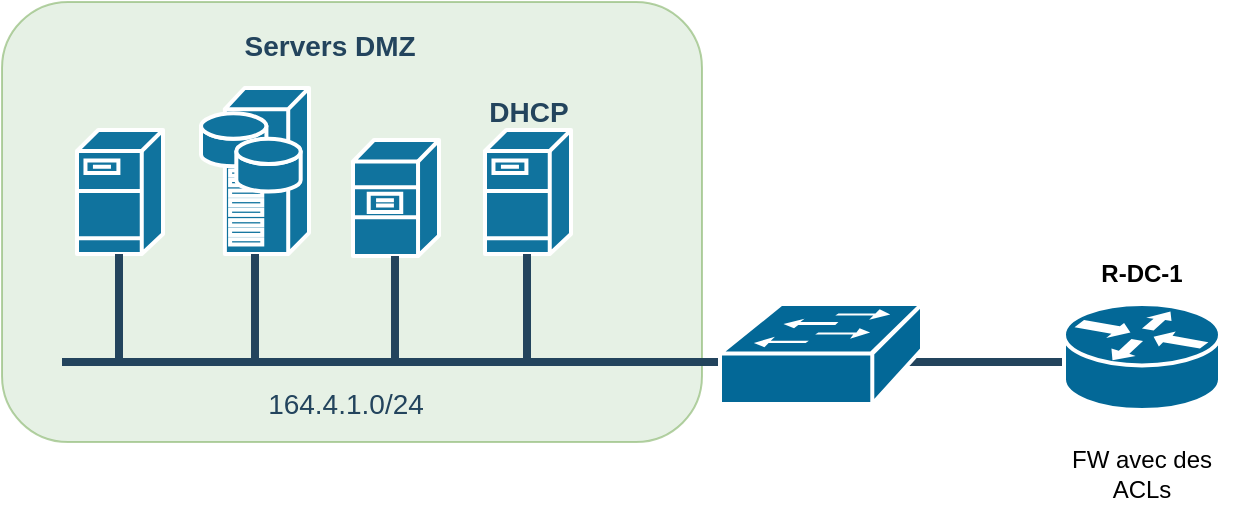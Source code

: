 <mxfile version="12.2.7" type="github" pages="1">
  <diagram id="FUK5VRdXRRXg4a2FzhbF" name="Page-1">
    <mxGraphModel dx="932" dy="593" grid="1" gridSize="10" guides="1" tooltips="1" connect="1" arrows="1" fold="1" page="1" pageScale="1" pageWidth="1169" pageHeight="827" math="0" shadow="0">
      <root>
        <mxCell id="0"/>
        <mxCell id="1" parent="0"/>
        <mxCell id="eDpG2MKJNi3HJfzrJsTe-13" value="" style="rounded=1;whiteSpace=wrap;html=1;strokeColor=#82b366;fillColor=#d5e8d4;fontSize=24;align=center;opacity=60;" vertex="1" parent="1">
          <mxGeometry x="31" y="240" width="350" height="220" as="geometry"/>
        </mxCell>
        <mxCell id="eDpG2MKJNi3HJfzrJsTe-20" value="" style="line;html=1;strokeColor=#23445D;" vertex="1" parent="1">
          <mxGeometry x="61" y="415" width="530" height="10" as="geometry"/>
        </mxCell>
        <mxCell id="eDpG2MKJNi3HJfzrJsTe-3" value="FW avec des ACLs" style="text;html=1;strokeColor=none;fillColor=none;align=center;verticalAlign=middle;whiteSpace=wrap;rounded=0;" vertex="1" parent="1">
          <mxGeometry x="556" y="466" width="90" height="20" as="geometry"/>
        </mxCell>
        <mxCell id="eDpG2MKJNi3HJfzrJsTe-4" value="R-DC-1" style="text;html=1;strokeColor=none;fillColor=none;align=center;verticalAlign=middle;whiteSpace=wrap;rounded=0;fontSize=12;fontStyle=1" vertex="1" parent="1">
          <mxGeometry x="576" y="366" width="50" height="20" as="geometry"/>
        </mxCell>
        <mxCell id="eDpG2MKJNi3HJfzrJsTe-5" value="" style="shape=mxgraph.cisco.switches.workgroup_switch;html=1;pointerEvents=1;dashed=0;fillColor=#036897;strokeColor=#ffffff;strokeWidth=2;verticalLabelPosition=bottom;verticalAlign=top;align=center;outlineConnect=0;" vertex="1" parent="1">
          <mxGeometry x="390" y="391" width="101" height="50" as="geometry"/>
        </mxCell>
        <mxCell id="eDpG2MKJNi3HJfzrJsTe-6" value="" style="shape=mxgraph.cisco.routers.router;html=1;pointerEvents=1;dashed=0;fillColor=#036897;strokeColor=#ffffff;strokeWidth=2;verticalLabelPosition=bottom;verticalAlign=top;align=center;outlineConnect=0;" vertex="1" parent="1">
          <mxGeometry x="562" y="391" width="78" height="53" as="geometry"/>
        </mxCell>
        <mxCell id="eDpG2MKJNi3HJfzrJsTe-14" value="" style="shape=mxgraph.cisco.servers.fileserver;html=1;dashed=0;fillColor=#10739E;strokeColor=#ffffff;strokeWidth=2;verticalLabelPosition=bottom;verticalAlign=top;fontFamily=Helvetica;fontSize=36;fontColor=#FFB366" vertex="1" parent="1">
          <mxGeometry x="68.5" y="304" width="43" height="62" as="geometry"/>
        </mxCell>
        <mxCell id="eDpG2MKJNi3HJfzrJsTe-15" value="" style="shape=mxgraph.cisco.servers.fileserver;html=1;dashed=0;fillColor=#10739E;strokeColor=#ffffff;strokeWidth=2;verticalLabelPosition=bottom;verticalAlign=top;fontFamily=Helvetica;fontSize=36;fontColor=#FFB366" vertex="1" parent="1">
          <mxGeometry x="272.5" y="304" width="43" height="62" as="geometry"/>
        </mxCell>
        <mxCell id="eDpG2MKJNi3HJfzrJsTe-16" value="" style="shape=mxgraph.cisco.servers.file_server;html=1;dashed=0;fillColor=#10739E;strokeColor=#ffffff;strokeWidth=2;verticalLabelPosition=bottom;verticalAlign=top;fontFamily=Helvetica;fontSize=36;fontColor=#FFB366" vertex="1" parent="1">
          <mxGeometry x="206.5" y="309" width="43" height="58" as="geometry"/>
        </mxCell>
        <mxCell id="eDpG2MKJNi3HJfzrJsTe-17" value="" style="shape=mxgraph.cisco.servers.storage_server;html=1;dashed=0;fillColor=#10739E;strokeColor=#ffffff;strokeWidth=2;verticalLabelPosition=bottom;verticalAlign=top;fontFamily=Helvetica;fontSize=36;fontColor=#FFB366" vertex="1" parent="1">
          <mxGeometry x="130.5" y="283" width="54" height="83" as="geometry"/>
        </mxCell>
        <mxCell id="eDpG2MKJNi3HJfzrJsTe-23" value="" style="edgeStyle=elbowEdgeStyle;elbow=horizontal;endArrow=none;html=1;strokeColor=#23445D;endFill=0;strokeWidth=4;rounded=1" edge="1" parent="1" target="eDpG2MKJNi3HJfzrJsTe-15">
          <mxGeometry width="100" height="100" relative="1" as="geometry">
            <mxPoint x="293.5" y="419" as="sourcePoint"/>
            <mxPoint x="293.833" y="365.944" as="targetPoint"/>
          </mxGeometry>
        </mxCell>
        <mxCell id="eDpG2MKJNi3HJfzrJsTe-24" value="" style="edgeStyle=elbowEdgeStyle;elbow=horizontal;endArrow=none;html=1;strokeColor=#23445D;endFill=0;strokeWidth=4;rounded=1" edge="1" parent="1" target="eDpG2MKJNi3HJfzrJsTe-16">
          <mxGeometry width="100" height="100" relative="1" as="geometry">
            <mxPoint x="227.5" y="420" as="sourcePoint"/>
            <mxPoint x="227.833" y="366.944" as="targetPoint"/>
          </mxGeometry>
        </mxCell>
        <mxCell id="eDpG2MKJNi3HJfzrJsTe-25" value="" style="edgeStyle=elbowEdgeStyle;elbow=horizontal;endArrow=none;html=1;strokeColor=#23445D;endFill=0;strokeWidth=4;rounded=1" edge="1" parent="1" target="eDpG2MKJNi3HJfzrJsTe-17">
          <mxGeometry width="100" height="100" relative="1" as="geometry">
            <mxPoint x="157.5" y="420" as="sourcePoint"/>
            <mxPoint x="157.306" y="366.944" as="targetPoint"/>
          </mxGeometry>
        </mxCell>
        <mxCell id="eDpG2MKJNi3HJfzrJsTe-26" value="" style="edgeStyle=elbowEdgeStyle;elbow=horizontal;endArrow=none;html=1;strokeColor=#23445D;endFill=0;strokeWidth=4;rounded=1" edge="1" parent="1" target="eDpG2MKJNi3HJfzrJsTe-14">
          <mxGeometry width="100" height="100" relative="1" as="geometry">
            <mxPoint x="89.5" y="420" as="sourcePoint"/>
            <mxPoint x="89.306" y="366.944" as="targetPoint"/>
          </mxGeometry>
        </mxCell>
        <mxCell id="eDpG2MKJNi3HJfzrJsTe-27" value="&lt;font color=&quot;#23445d&quot;&gt;&lt;span&gt;Servers DMZ&amp;nbsp;&lt;/span&gt;&lt;/font&gt;" style="rounded=1;whiteSpace=wrap;html=1;strokeColor=none;fillColor=none;fontSize=14;fontColor=#742B21;align=center;fontStyle=1" vertex="1" parent="1">
          <mxGeometry x="63.5" y="252" width="266" height="19" as="geometry"/>
        </mxCell>
        <mxCell id="eDpG2MKJNi3HJfzrJsTe-28" value="&lt;font color=&quot;#23445d&quot;&gt;&lt;span&gt;164.4.1.0/24&lt;/span&gt;&lt;/font&gt;" style="rounded=1;whiteSpace=wrap;html=1;strokeColor=none;fillColor=none;fontSize=14;fontColor=#742B21;align=center;fontStyle=0" vertex="1" parent="1">
          <mxGeometry x="70" y="431.5" width="266" height="19" as="geometry"/>
        </mxCell>
        <mxCell id="eDpG2MKJNi3HJfzrJsTe-29" value="&lt;font color=&quot;#23445d&quot;&gt;&lt;span&gt;DHCP&lt;/span&gt;&lt;/font&gt;" style="rounded=1;whiteSpace=wrap;html=1;strokeColor=none;fillColor=none;fontSize=14;fontColor=#742B21;align=center;fontStyle=1" vertex="1" parent="1">
          <mxGeometry x="261.5" y="285" width="65" height="19" as="geometry"/>
        </mxCell>
        <mxCell id="eDpG2MKJNi3HJfzrJsTe-30" value="" style="shape=image;html=1;verticalAlign=top;verticalLabelPosition=bottom;labelBackgroundColor=#ffffff;imageAspect=0;aspect=fixed;image=https://cdn3.iconfinder.com/data/icons/funky/136/Fire-128.png;fontSize=12;" vertex="1" parent="1">
          <mxGeometry x="576" y="413" width="50" height="50" as="geometry"/>
        </mxCell>
      </root>
    </mxGraphModel>
  </diagram>
</mxfile>

